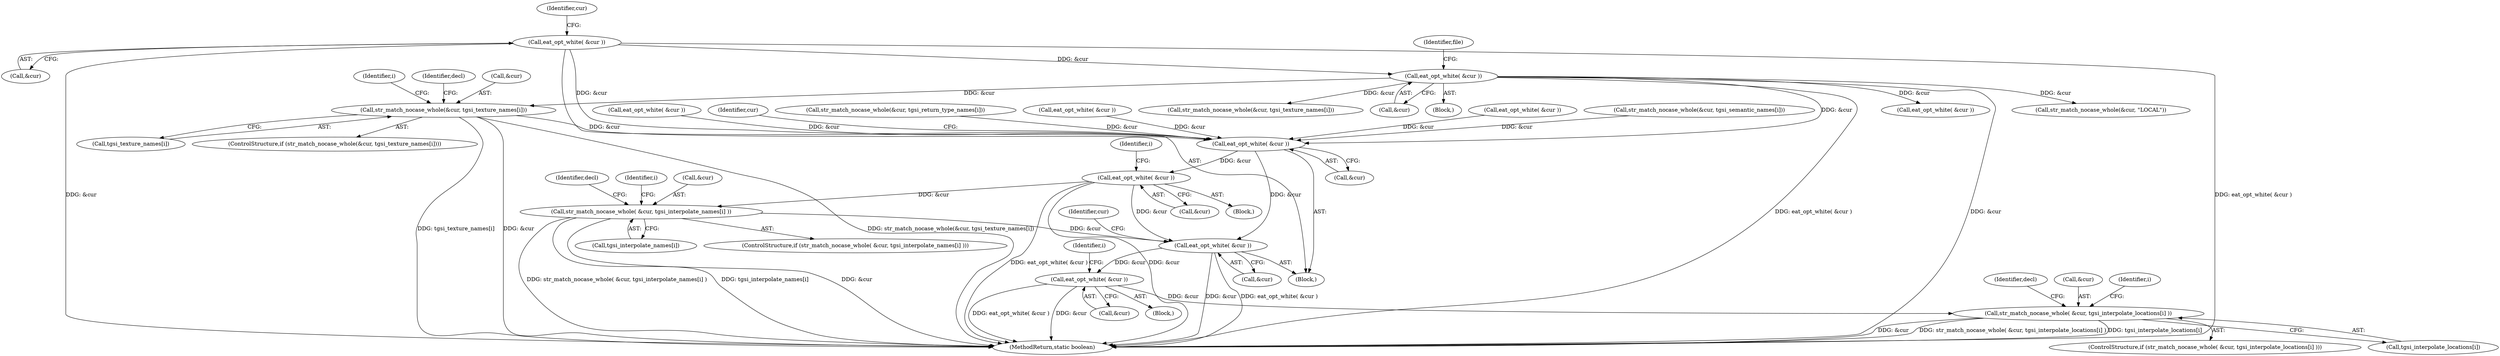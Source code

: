 digraph "0_virglrenderer_e534b51ca3c3cd25f3990589932a9ed711c59b27@array" {
"1003252" [label="(Call,str_match_nocase_whole(&cur, tgsi_texture_names[i]))"];
"1003233" [label="(Call,eat_opt_white( &cur ))"];
"1003130" [label="(Call,eat_opt_white( &cur ))"];
"1003684" [label="(Call,eat_opt_white( &cur ))"];
"1003699" [label="(Call,eat_opt_white( &cur ))"];
"1003713" [label="(Call,str_match_nocase_whole( &cur, tgsi_interpolate_names[i] ))"];
"1003755" [label="(Call,eat_opt_white( &cur ))"];
"1003770" [label="(Call,eat_opt_white( &cur ))"];
"1003784" [label="(Call,str_match_nocase_whole( &cur, tgsi_interpolate_locations[i] ))"];
"1003684" [label="(Call,eat_opt_white( &cur ))"];
"1003548" [label="(Call,str_match_nocase_whole(&cur, \"LOCAL\"))"];
"1003691" [label="(Identifier,cur)"];
"1003685" [label="(Call,&cur)"];
"1003714" [label="(Call,&cur)"];
"1003770" [label="(Call,eat_opt_white( &cur ))"];
"1003136" [label="(Identifier,cur)"];
"1003234" [label="(Call,&cur)"];
"1003785" [label="(Call,&cur)"];
"1003784" [label="(Call,str_match_nocase_whole( &cur, tgsi_interpolate_locations[i] ))"];
"1002986" [label="(Block,)"];
"1003417" [label="(Call,str_match_nocase_whole(&cur, tgsi_return_type_names[i]))"];
"1003352" [label="(Call,str_match_nocase_whole(&cur, tgsi_texture_names[i]))"];
"1003766" [label="(Block,)"];
"1003775" [label="(Identifier,i)"];
"1003262" [label="(Identifier,decl)"];
"1003233" [label="(Call,eat_opt_white( &cur ))"];
"1003695" [label="(Block,)"];
"1003393" [label="(Call,eat_opt_white( &cur ))"];
"1003783" [label="(ControlStructure,if (str_match_nocase_whole( &cur, tgsi_interpolate_locations[i] )))"];
"1003716" [label="(Call,tgsi_interpolate_names[i])"];
"1003781" [label="(Identifier,i)"];
"1003771" [label="(Call,&cur)"];
"1003787" [label="(Call,tgsi_interpolate_locations[i])"];
"1003713" [label="(Call,str_match_nocase_whole( &cur, tgsi_interpolate_names[i] ))"];
"1003251" [label="(ControlStructure,if (str_match_nocase_whole(&cur, tgsi_texture_names[i])))"];
"1003131" [label="(Call,&cur)"];
"1003255" [label="(Call,tgsi_texture_names[i])"];
"1003699" [label="(Call,eat_opt_white( &cur ))"];
"1003704" [label="(Identifier,i)"];
"1003253" [label="(Call,&cur)"];
"1003700" [label="(Call,&cur)"];
"1004167" [label="(MethodReturn,static boolean)"];
"1003723" [label="(Identifier,decl)"];
"1003755" [label="(Call,eat_opt_white( &cur ))"];
"1003710" [label="(Identifier,i)"];
"1003581" [label="(Call,eat_opt_white( &cur ))"];
"1003794" [label="(Identifier,decl)"];
"1003249" [label="(Identifier,i)"];
"1003252" [label="(Call,str_match_nocase_whole(&cur, tgsi_texture_names[i]))"];
"1003228" [label="(Block,)"];
"1003712" [label="(ControlStructure,if (str_match_nocase_whole( &cur, tgsi_interpolate_names[i] )))"];
"1003756" [label="(Call,&cur)"];
"1003595" [label="(Call,str_match_nocase_whole(&cur, tgsi_semantic_names[i]))"];
"1003762" [label="(Identifier,cur)"];
"1003377" [label="(Call,eat_opt_white( &cur ))"];
"1003130" [label="(Call,eat_opt_white( &cur ))"];
"1003238" [label="(Identifier,file)"];
"1003570" [label="(Call,eat_opt_white( &cur ))"];
"1003252" -> "1003251"  [label="AST: "];
"1003252" -> "1003255"  [label="CFG: "];
"1003253" -> "1003252"  [label="AST: "];
"1003255" -> "1003252"  [label="AST: "];
"1003262" -> "1003252"  [label="CFG: "];
"1003249" -> "1003252"  [label="CFG: "];
"1003252" -> "1004167"  [label="DDG: tgsi_texture_names[i]"];
"1003252" -> "1004167"  [label="DDG: &cur"];
"1003252" -> "1004167"  [label="DDG: str_match_nocase_whole(&cur, tgsi_texture_names[i])"];
"1003233" -> "1003252"  [label="DDG: &cur"];
"1003252" -> "1003684"  [label="DDG: &cur"];
"1003233" -> "1003228"  [label="AST: "];
"1003233" -> "1003234"  [label="CFG: "];
"1003234" -> "1003233"  [label="AST: "];
"1003238" -> "1003233"  [label="CFG: "];
"1003233" -> "1004167"  [label="DDG: &cur"];
"1003233" -> "1004167"  [label="DDG: eat_opt_white( &cur )"];
"1003130" -> "1003233"  [label="DDG: &cur"];
"1003233" -> "1003352"  [label="DDG: &cur"];
"1003233" -> "1003377"  [label="DDG: &cur"];
"1003233" -> "1003548"  [label="DDG: &cur"];
"1003233" -> "1003684"  [label="DDG: &cur"];
"1003130" -> "1002986"  [label="AST: "];
"1003130" -> "1003131"  [label="CFG: "];
"1003131" -> "1003130"  [label="AST: "];
"1003136" -> "1003130"  [label="CFG: "];
"1003130" -> "1004167"  [label="DDG: &cur"];
"1003130" -> "1004167"  [label="DDG: eat_opt_white( &cur )"];
"1003130" -> "1003684"  [label="DDG: &cur"];
"1003684" -> "1002986"  [label="AST: "];
"1003684" -> "1003685"  [label="CFG: "];
"1003685" -> "1003684"  [label="AST: "];
"1003691" -> "1003684"  [label="CFG: "];
"1003581" -> "1003684"  [label="DDG: &cur"];
"1003417" -> "1003684"  [label="DDG: &cur"];
"1003393" -> "1003684"  [label="DDG: &cur"];
"1003570" -> "1003684"  [label="DDG: &cur"];
"1003595" -> "1003684"  [label="DDG: &cur"];
"1003684" -> "1003699"  [label="DDG: &cur"];
"1003684" -> "1003755"  [label="DDG: &cur"];
"1003699" -> "1003695"  [label="AST: "];
"1003699" -> "1003700"  [label="CFG: "];
"1003700" -> "1003699"  [label="AST: "];
"1003704" -> "1003699"  [label="CFG: "];
"1003699" -> "1004167"  [label="DDG: &cur"];
"1003699" -> "1004167"  [label="DDG: eat_opt_white( &cur )"];
"1003699" -> "1003713"  [label="DDG: &cur"];
"1003699" -> "1003755"  [label="DDG: &cur"];
"1003713" -> "1003712"  [label="AST: "];
"1003713" -> "1003716"  [label="CFG: "];
"1003714" -> "1003713"  [label="AST: "];
"1003716" -> "1003713"  [label="AST: "];
"1003723" -> "1003713"  [label="CFG: "];
"1003710" -> "1003713"  [label="CFG: "];
"1003713" -> "1004167"  [label="DDG: str_match_nocase_whole( &cur, tgsi_interpolate_names[i] )"];
"1003713" -> "1004167"  [label="DDG: tgsi_interpolate_names[i]"];
"1003713" -> "1004167"  [label="DDG: &cur"];
"1003713" -> "1003755"  [label="DDG: &cur"];
"1003755" -> "1002986"  [label="AST: "];
"1003755" -> "1003756"  [label="CFG: "];
"1003756" -> "1003755"  [label="AST: "];
"1003762" -> "1003755"  [label="CFG: "];
"1003755" -> "1004167"  [label="DDG: eat_opt_white( &cur )"];
"1003755" -> "1004167"  [label="DDG: &cur"];
"1003755" -> "1003770"  [label="DDG: &cur"];
"1003770" -> "1003766"  [label="AST: "];
"1003770" -> "1003771"  [label="CFG: "];
"1003771" -> "1003770"  [label="AST: "];
"1003775" -> "1003770"  [label="CFG: "];
"1003770" -> "1004167"  [label="DDG: &cur"];
"1003770" -> "1004167"  [label="DDG: eat_opt_white( &cur )"];
"1003770" -> "1003784"  [label="DDG: &cur"];
"1003784" -> "1003783"  [label="AST: "];
"1003784" -> "1003787"  [label="CFG: "];
"1003785" -> "1003784"  [label="AST: "];
"1003787" -> "1003784"  [label="AST: "];
"1003794" -> "1003784"  [label="CFG: "];
"1003781" -> "1003784"  [label="CFG: "];
"1003784" -> "1004167"  [label="DDG: str_match_nocase_whole( &cur, tgsi_interpolate_locations[i] )"];
"1003784" -> "1004167"  [label="DDG: tgsi_interpolate_locations[i]"];
"1003784" -> "1004167"  [label="DDG: &cur"];
}
